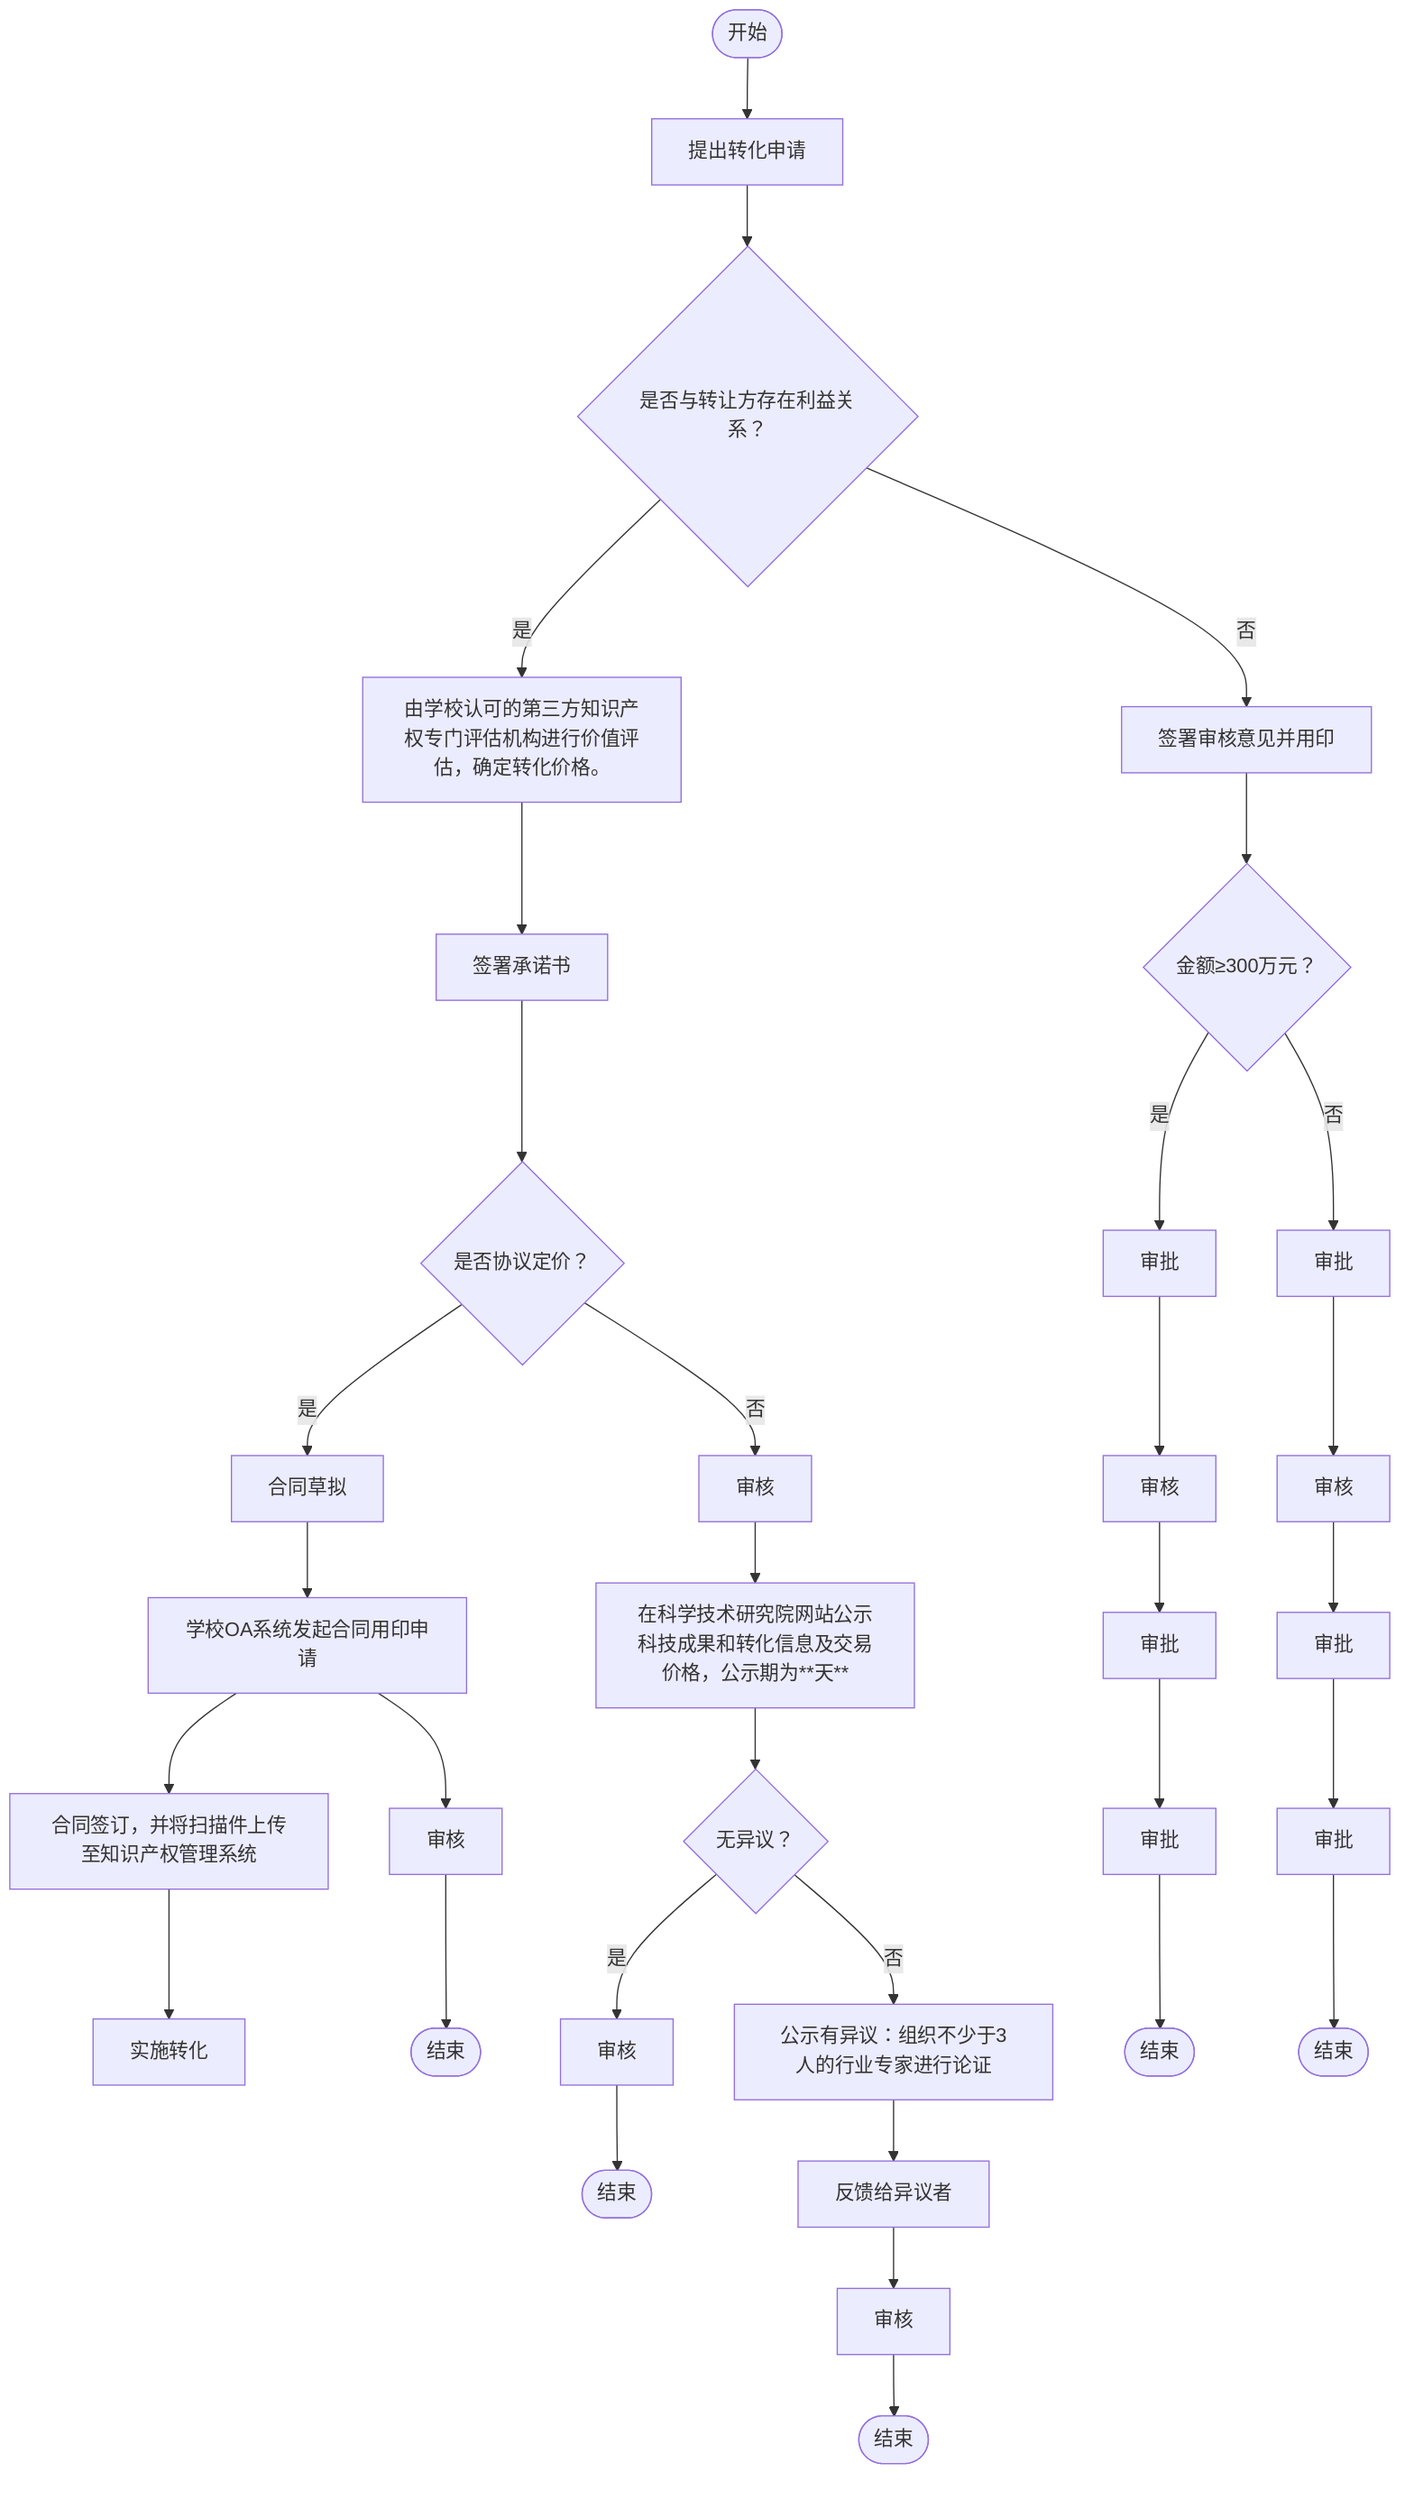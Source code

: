 flowchart TD
    Start([开始]) --> A[提出转化申请]
    A --> B{是否与转让方存在利益关系？}
    B -->|是| C[由学校认可的第三方知识产权专门评估机构进行价值评估，确定转化价格。]
    C --> D[签署承诺书]
    D --> E{是否协议定价？}
    E -->|是| F[合同草拟]
    F --> G[学校OA系统发起合同用印申请]
    G --> H[合同签订，并将扫描件上传至知识产权管理系统]
    H --> I[实施转化]
    G --> J[审核]
    J --> End1([结束])
    E -->|否| K[审核]
    K --> L[在科学技术研究院网站公示科技成果和转化信息及交易价格，公示期为**天**]
    L --> M{无异议？}
    M -->|是| N[审核]
    N --> End2([结束])
    M -->|否| O[公示有异议：组织不少于3人的行业专家进行论证]
    O --> P[反馈给异议者]
    P --> Q[审核]
    Q --> End3([结束])
    B -->|否| R[签署审核意见并用印]
    R --> S{金额≥300万元？}
    S -->|是| T[审批]
    T --> U[审核]
    U --> V[审批]
    V --> W[审批]
    W --> End4([结束])
    S -->|否| X[审批]
    X --> Y[审核]
    Y --> Z[审批]
    Z --> AA[审批]
    AA --> End5([结束])